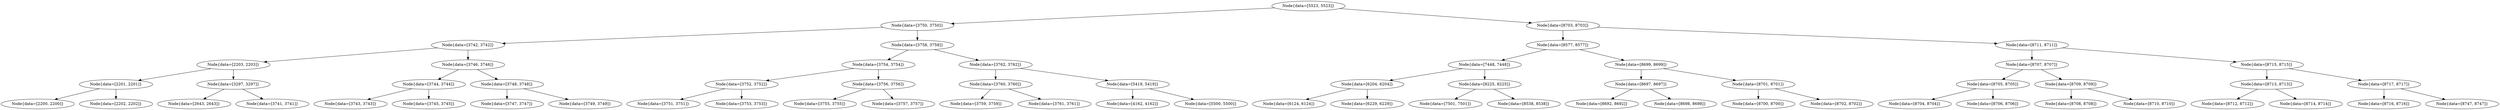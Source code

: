 digraph G{
2106872173 [label="Node{data=[5523, 5523]}"]
2106872173 -> 1773713789
1773713789 [label="Node{data=[3750, 3750]}"]
1773713789 -> 1474763913
1474763913 [label="Node{data=[3742, 3742]}"]
1474763913 -> 1505919430
1505919430 [label="Node{data=[2203, 2203]}"]
1505919430 -> 109227178
109227178 [label="Node{data=[2201, 2201]}"]
109227178 -> 710774358
710774358 [label="Node{data=[2200, 2200]}"]
109227178 -> 1169280192
1169280192 [label="Node{data=[2202, 2202]}"]
1505919430 -> 137410817
137410817 [label="Node{data=[3297, 3297]}"]
137410817 -> 465871697
465871697 [label="Node{data=[2643, 2643]}"]
137410817 -> 1571664193
1571664193 [label="Node{data=[3741, 3741]}"]
1474763913 -> 380740088
380740088 [label="Node{data=[3746, 3746]}"]
380740088 -> 465894046
465894046 [label="Node{data=[3744, 3744]}"]
465894046 -> 623119516
623119516 [label="Node{data=[3743, 3743]}"]
465894046 -> 355702464
355702464 [label="Node{data=[3745, 3745]}"]
380740088 -> 244730879
244730879 [label="Node{data=[3748, 3748]}"]
244730879 -> 851071161
851071161 [label="Node{data=[3747, 3747]}"]
244730879 -> 939522718
939522718 [label="Node{data=[3749, 3749]}"]
1773713789 -> 1056173879
1056173879 [label="Node{data=[3758, 3758]}"]
1056173879 -> 42369701
42369701 [label="Node{data=[3754, 3754]}"]
42369701 -> 1650009556
1650009556 [label="Node{data=[3752, 3752]}"]
1650009556 -> 716838923
716838923 [label="Node{data=[3751, 3751]}"]
1650009556 -> 185712700
185712700 [label="Node{data=[3753, 3753]}"]
42369701 -> 1035270225
1035270225 [label="Node{data=[3756, 3756]}"]
1035270225 -> 384306614
384306614 [label="Node{data=[3755, 3755]}"]
1035270225 -> 1818768672
1818768672 [label="Node{data=[3757, 3757]}"]
1056173879 -> 1778194609
1778194609 [label="Node{data=[3762, 3762]}"]
1778194609 -> 1930498991
1930498991 [label="Node{data=[3760, 3760]}"]
1930498991 -> 633484742
633484742 [label="Node{data=[3759, 3759]}"]
1930498991 -> 145675627
145675627 [label="Node{data=[3761, 3761]}"]
1778194609 -> 152534111
152534111 [label="Node{data=[5419, 5419]}"]
152534111 -> 1927318201
1927318201 [label="Node{data=[4162, 4162]}"]
152534111 -> 1178139942
1178139942 [label="Node{data=[5500, 5500]}"]
2106872173 -> 943947015
943947015 [label="Node{data=[8703, 8703]}"]
943947015 -> 176425940
176425940 [label="Node{data=[8577, 8577]}"]
176425940 -> 2093481343
2093481343 [label="Node{data=[7448, 7448]}"]
2093481343 -> 2107112972
2107112972 [label="Node{data=[6204, 6204]}"]
2107112972 -> 1579098108
1579098108 [label="Node{data=[6124, 6124]}"]
2107112972 -> 1961846080
1961846080 [label="Node{data=[6229, 6229]}"]
2093481343 -> 922763943
922763943 [label="Node{data=[8225, 8225]}"]
922763943 -> 1973792213
1973792213 [label="Node{data=[7501, 7501]}"]
922763943 -> 1407433826
1407433826 [label="Node{data=[8538, 8538]}"]
176425940 -> 1546192443
1546192443 [label="Node{data=[8699, 8699]}"]
1546192443 -> 1770615395
1770615395 [label="Node{data=[8697, 8697]}"]
1770615395 -> 823832962
823832962 [label="Node{data=[8692, 8692]}"]
1770615395 -> 2144607087
2144607087 [label="Node{data=[8698, 8698]}"]
1546192443 -> 1800979056
1800979056 [label="Node{data=[8701, 8701]}"]
1800979056 -> 1231077138
1231077138 [label="Node{data=[8700, 8700]}"]
1800979056 -> 756187421
756187421 [label="Node{data=[8702, 8702]}"]
943947015 -> 1916991667
1916991667 [label="Node{data=[8711, 8711]}"]
1916991667 -> 1604644809
1604644809 [label="Node{data=[8707, 8707]}"]
1604644809 -> 326128384
326128384 [label="Node{data=[8705, 8705]}"]
326128384 -> 710091290
710091290 [label="Node{data=[8704, 8704]}"]
326128384 -> 1328660611
1328660611 [label="Node{data=[8706, 8706]}"]
1604644809 -> 932422667
932422667 [label="Node{data=[8709, 8709]}"]
932422667 -> 652872106
652872106 [label="Node{data=[8708, 8708]}"]
932422667 -> 354073759
354073759 [label="Node{data=[8710, 8710]}"]
1916991667 -> 1416512359
1416512359 [label="Node{data=[8715, 8715]}"]
1416512359 -> 2130122269
2130122269 [label="Node{data=[8713, 8713]}"]
2130122269 -> 136771376
136771376 [label="Node{data=[8712, 8712]}"]
2130122269 -> 1217944815
1217944815 [label="Node{data=[8714, 8714]}"]
1416512359 -> 1850428384
1850428384 [label="Node{data=[8717, 8717]}"]
1850428384 -> 676003786
676003786 [label="Node{data=[8716, 8716]}"]
1850428384 -> 392827524
392827524 [label="Node{data=[8747, 8747]}"]
}